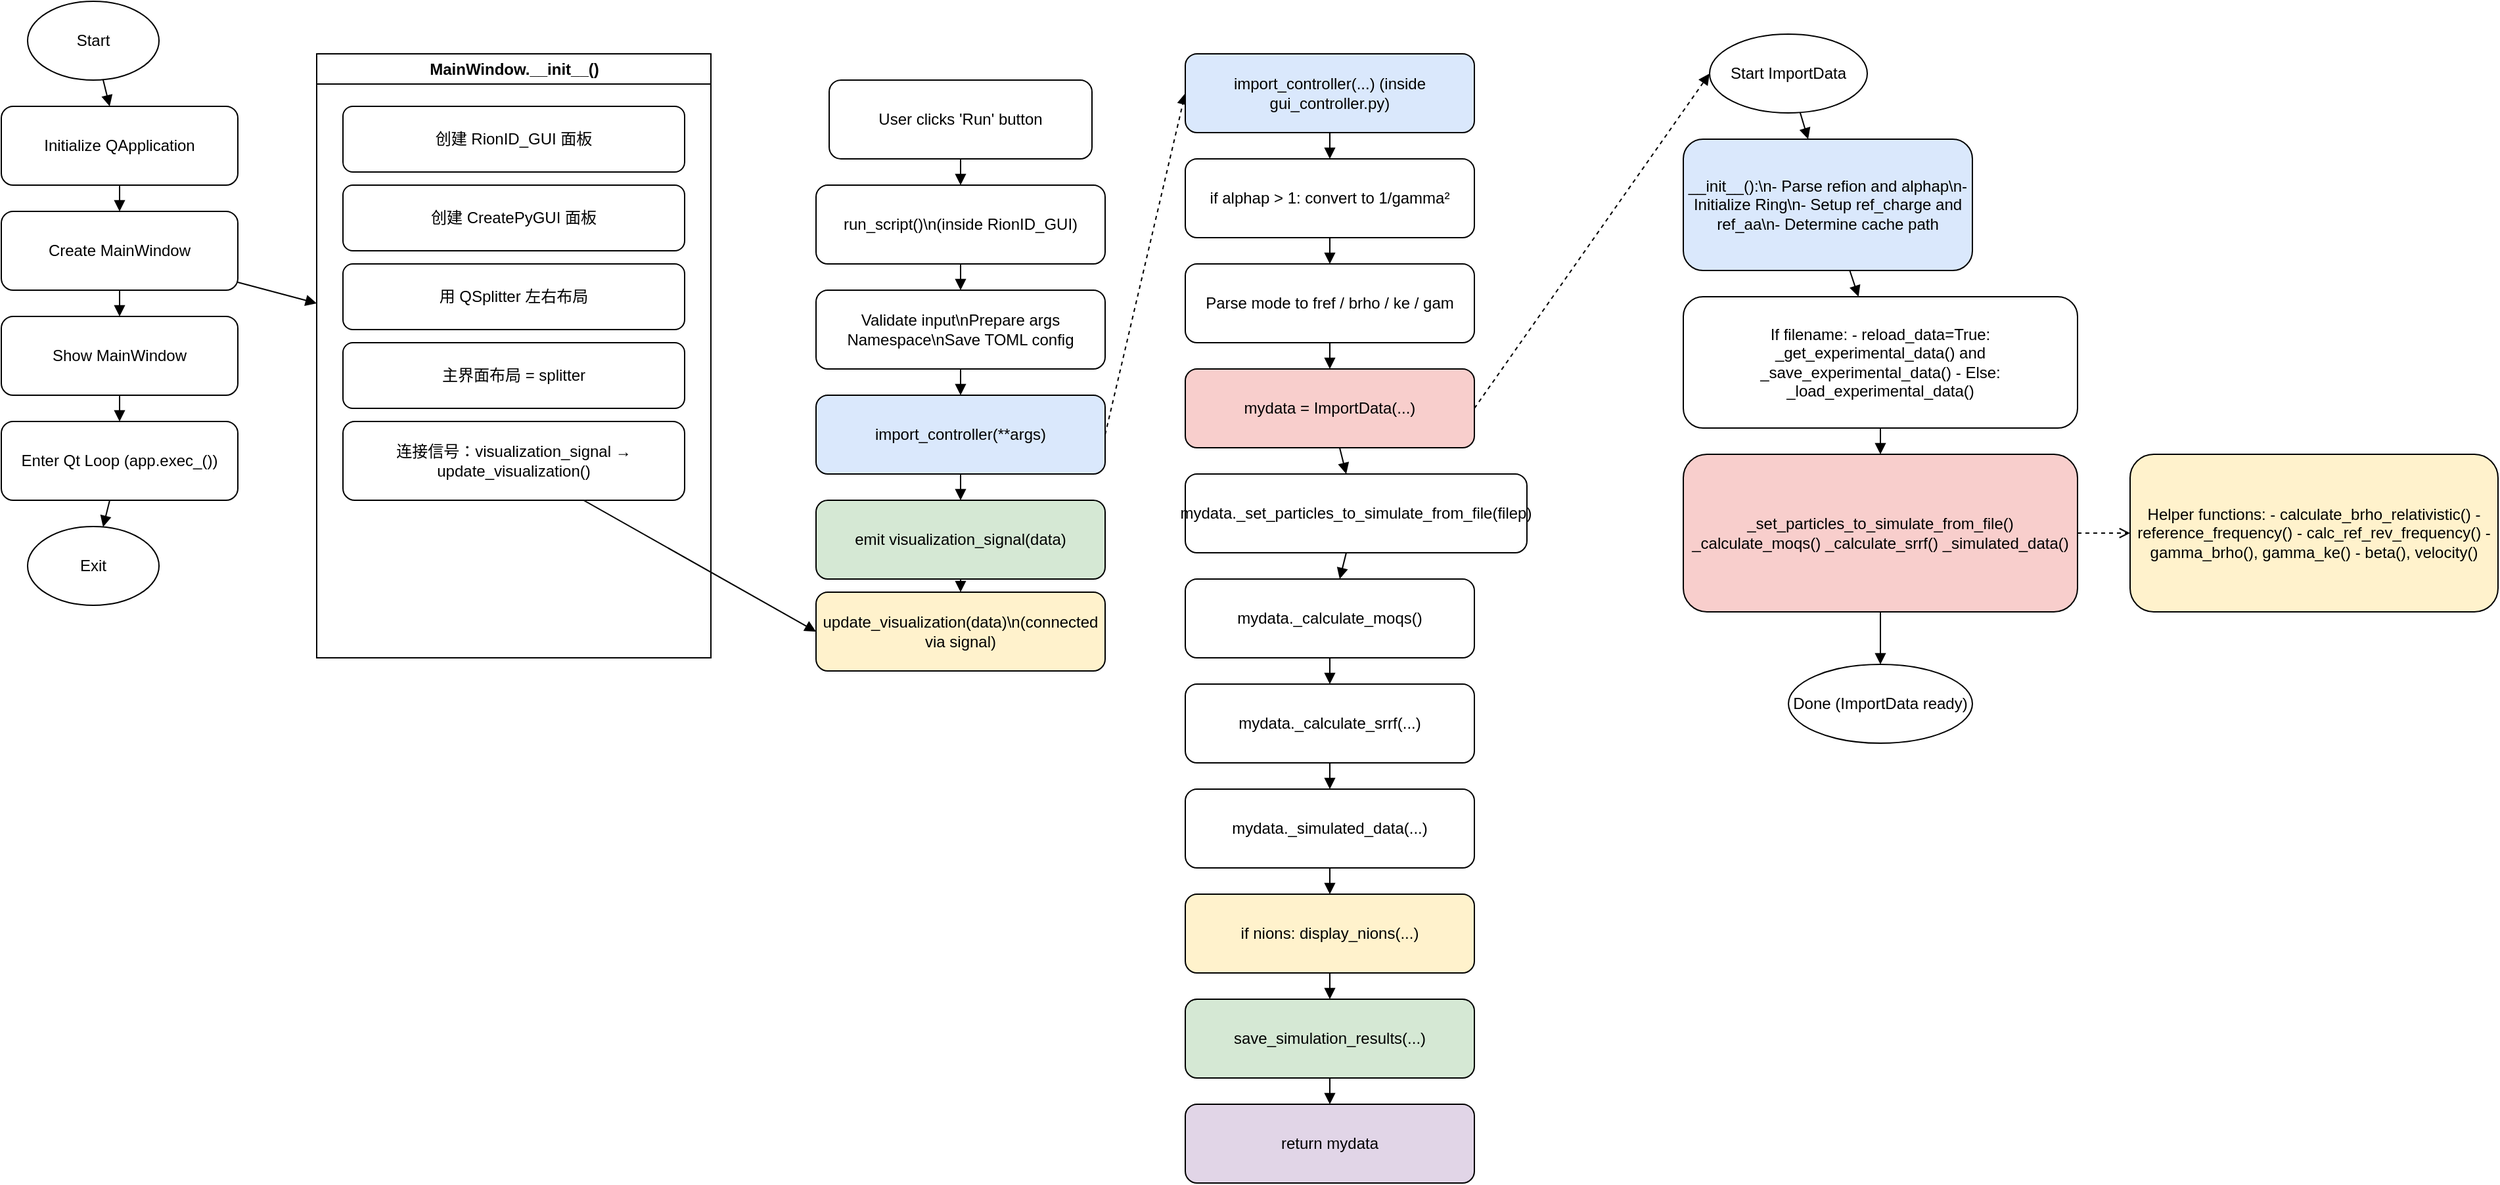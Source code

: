 <mxfile version="26.1.3">
  <diagram name="main()" id="aO4VV1BkPGHHD6uGdVux">
    <mxGraphModel dx="1177" dy="527" grid="1" gridSize="10" guides="1" tooltips="1" connect="1" arrows="1" fold="1" page="1" pageScale="1" pageWidth="827" pageHeight="1169" math="0" shadow="0">
      <root>
        <mxCell id="0" />
        <mxCell id="1" parent="0" />
        <mxCell id="AuoDzLXZq2x2FkoKTNY2-32" value="Start" style="ellipse;whiteSpace=wrap;html=1;" vertex="1" parent="1">
          <mxGeometry x="100" y="20" width="100" height="60" as="geometry" />
        </mxCell>
        <mxCell id="AuoDzLXZq2x2FkoKTNY2-33" value="Initialize QApplication" style="rounded=1;whiteSpace=wrap;html=1;" vertex="1" parent="1">
          <mxGeometry x="80" y="100" width="180" height="60" as="geometry" />
        </mxCell>
        <mxCell id="AuoDzLXZq2x2FkoKTNY2-34" value="Create MainWindow" style="rounded=1;whiteSpace=wrap;html=1;" vertex="1" parent="1">
          <mxGeometry x="80" y="180" width="180" height="60" as="geometry" />
        </mxCell>
        <mxCell id="AuoDzLXZq2x2FkoKTNY2-35" value="Show MainWindow" style="rounded=1;whiteSpace=wrap;html=1;" vertex="1" parent="1">
          <mxGeometry x="80" y="260" width="180" height="60" as="geometry" />
        </mxCell>
        <mxCell id="AuoDzLXZq2x2FkoKTNY2-36" value="Enter Qt Loop (app.exec_())" style="rounded=1;whiteSpace=wrap;html=1;" vertex="1" parent="1">
          <mxGeometry x="80" y="340" width="180" height="60" as="geometry" />
        </mxCell>
        <mxCell id="AuoDzLXZq2x2FkoKTNY2-37" value="Exit" style="ellipse;whiteSpace=wrap;html=1;" vertex="1" parent="1">
          <mxGeometry x="100" y="420" width="100" height="60" as="geometry" />
        </mxCell>
        <mxCell id="AuoDzLXZq2x2FkoKTNY2-38" value="MainWindow.__init__()" style="swimlane;html=1;" vertex="1" parent="1">
          <mxGeometry x="320" y="60" width="300" height="460" as="geometry" />
        </mxCell>
        <mxCell id="AuoDzLXZq2x2FkoKTNY2-39" value="创建 RionID_GUI 面板" style="rounded=1;whiteSpace=wrap;html=1;" vertex="1" parent="AuoDzLXZq2x2FkoKTNY2-38">
          <mxGeometry x="20" y="40" width="260" height="50" as="geometry" />
        </mxCell>
        <mxCell id="AuoDzLXZq2x2FkoKTNY2-40" value="创建 CreatePyGUI 面板" style="rounded=1;whiteSpace=wrap;html=1;" vertex="1" parent="AuoDzLXZq2x2FkoKTNY2-38">
          <mxGeometry x="20" y="100" width="260" height="50" as="geometry" />
        </mxCell>
        <mxCell id="AuoDzLXZq2x2FkoKTNY2-41" value="用 QSplitter 左右布局" style="rounded=1;whiteSpace=wrap;html=1;" vertex="1" parent="AuoDzLXZq2x2FkoKTNY2-38">
          <mxGeometry x="20" y="160" width="260" height="50" as="geometry" />
        </mxCell>
        <mxCell id="AuoDzLXZq2x2FkoKTNY2-42" value="主界面布局 = splitter" style="rounded=1;whiteSpace=wrap;html=1;" vertex="1" parent="AuoDzLXZq2x2FkoKTNY2-38">
          <mxGeometry x="20" y="220" width="260" height="50" as="geometry" />
        </mxCell>
        <mxCell id="AuoDzLXZq2x2FkoKTNY2-43" value="连接信号：visualization_signal → update_visualization()" style="rounded=1;whiteSpace=wrap;html=1;" vertex="1" parent="AuoDzLXZq2x2FkoKTNY2-38">
          <mxGeometry x="20" y="280" width="260" height="60" as="geometry" />
        </mxCell>
        <mxCell id="AuoDzLXZq2x2FkoKTNY2-45" style="endArrow=block;" edge="1" parent="1" source="AuoDzLXZq2x2FkoKTNY2-32" target="AuoDzLXZq2x2FkoKTNY2-33">
          <mxGeometry relative="1" as="geometry" />
        </mxCell>
        <mxCell id="AuoDzLXZq2x2FkoKTNY2-46" style="endArrow=block;" edge="1" parent="1" source="AuoDzLXZq2x2FkoKTNY2-33" target="AuoDzLXZq2x2FkoKTNY2-34">
          <mxGeometry relative="1" as="geometry" />
        </mxCell>
        <mxCell id="AuoDzLXZq2x2FkoKTNY2-47" style="endArrow=block;" edge="1" parent="1" source="AuoDzLXZq2x2FkoKTNY2-34" target="AuoDzLXZq2x2FkoKTNY2-35">
          <mxGeometry relative="1" as="geometry" />
        </mxCell>
        <mxCell id="AuoDzLXZq2x2FkoKTNY2-48" style="endArrow=block;" edge="1" parent="1" source="AuoDzLXZq2x2FkoKTNY2-35" target="AuoDzLXZq2x2FkoKTNY2-36">
          <mxGeometry relative="1" as="geometry" />
        </mxCell>
        <mxCell id="AuoDzLXZq2x2FkoKTNY2-49" style="endArrow=block;" edge="1" parent="1" source="AuoDzLXZq2x2FkoKTNY2-36" target="AuoDzLXZq2x2FkoKTNY2-37">
          <mxGeometry relative="1" as="geometry" />
        </mxCell>
        <mxCell id="AuoDzLXZq2x2FkoKTNY2-50" style="endArrow=block;" edge="1" parent="1" source="AuoDzLXZq2x2FkoKTNY2-34" target="AuoDzLXZq2x2FkoKTNY2-38">
          <mxGeometry relative="1" as="geometry" />
        </mxCell>
        <mxCell id="AuoDzLXZq2x2FkoKTNY2-51" style="endArrow=block;entryX=0;entryY=0.5;entryDx=0;entryDy=0;" edge="1" parent="1" source="AuoDzLXZq2x2FkoKTNY2-43" target="AuoDzLXZq2x2FkoKTNY2-121">
          <mxGeometry relative="1" as="geometry">
            <mxPoint x="650" y="500" as="targetPoint" />
          </mxGeometry>
        </mxCell>
        <mxCell id="AuoDzLXZq2x2FkoKTNY2-112" value="User clicks &#39;Run&#39; button" style="rounded=1;whiteSpace=wrap;html=1;" vertex="1" parent="1">
          <mxGeometry x="710" y="80" width="200" height="60" as="geometry" />
        </mxCell>
        <mxCell id="AuoDzLXZq2x2FkoKTNY2-113" value="run_script()\n(inside RionID_GUI)" style="rounded=1;whiteSpace=wrap;html=1;fillColor=#ffffff;" vertex="1" parent="1">
          <mxGeometry x="700" y="160" width="220" height="60" as="geometry" />
        </mxCell>
        <mxCell id="AuoDzLXZq2x2FkoKTNY2-114" value="Validate input\nPrepare args Namespace\nSave TOML config" style="rounded=1;whiteSpace=wrap;html=1;fillColor=#ffffff;" vertex="1" parent="1">
          <mxGeometry x="700" y="240" width="220" height="60" as="geometry" />
        </mxCell>
        <mxCell id="AuoDzLXZq2x2FkoKTNY2-115" value="import_controller(**args)" style="rounded=1;whiteSpace=wrap;html=1;fillColor=#dae8fc;" vertex="1" parent="1">
          <mxGeometry x="700" y="320" width="220" height="60" as="geometry" />
        </mxCell>
        <mxCell id="AuoDzLXZq2x2FkoKTNY2-116" value="emit visualization_signal(data)" style="rounded=1;whiteSpace=wrap;html=1;fillColor=#d5e8d4;" vertex="1" parent="1">
          <mxGeometry x="700" y="400" width="220" height="60" as="geometry" />
        </mxCell>
        <mxCell id="AuoDzLXZq2x2FkoKTNY2-117" style="endArrow=block;" edge="1" parent="1" source="AuoDzLXZq2x2FkoKTNY2-112" target="AuoDzLXZq2x2FkoKTNY2-113">
          <mxGeometry relative="1" as="geometry" />
        </mxCell>
        <mxCell id="AuoDzLXZq2x2FkoKTNY2-118" style="endArrow=block;" edge="1" parent="1" source="AuoDzLXZq2x2FkoKTNY2-113" target="AuoDzLXZq2x2FkoKTNY2-114">
          <mxGeometry relative="1" as="geometry" />
        </mxCell>
        <mxCell id="AuoDzLXZq2x2FkoKTNY2-119" style="endArrow=block;" edge="1" parent="1" source="AuoDzLXZq2x2FkoKTNY2-114" target="AuoDzLXZq2x2FkoKTNY2-115">
          <mxGeometry relative="1" as="geometry" />
        </mxCell>
        <mxCell id="AuoDzLXZq2x2FkoKTNY2-120" style="endArrow=block;" edge="1" parent="1" source="AuoDzLXZq2x2FkoKTNY2-115" target="AuoDzLXZq2x2FkoKTNY2-116">
          <mxGeometry relative="1" as="geometry" />
        </mxCell>
        <mxCell id="AuoDzLXZq2x2FkoKTNY2-121" value="update_visualization(data)\n(connected via signal)" style="rounded=1;whiteSpace=wrap;html=1;fillColor=#fff2cc;" vertex="1" parent="1">
          <mxGeometry x="700" y="470" width="220" height="60" as="geometry" />
        </mxCell>
        <mxCell id="AuoDzLXZq2x2FkoKTNY2-122" style="endArrow=block;dashed=1;" edge="1" parent="1" source="AuoDzLXZq2x2FkoKTNY2-116" target="AuoDzLXZq2x2FkoKTNY2-121">
          <mxGeometry relative="1" as="geometry" />
        </mxCell>
        <mxCell id="AuoDzLXZq2x2FkoKTNY2-124" style="endArrow=block;dashed=1;exitX=1;exitY=0.5;exitDx=0;exitDy=0;entryX=0;entryY=0.5;entryDx=0;entryDy=0;" edge="1" parent="1" source="AuoDzLXZq2x2FkoKTNY2-115" target="AuoDzLXZq2x2FkoKTNY2-153">
          <mxGeometry relative="1" as="geometry">
            <mxPoint x="1070" y="70" as="targetPoint" />
          </mxGeometry>
        </mxCell>
        <mxCell id="AuoDzLXZq2x2FkoKTNY2-153" value="import_controller(...) (inside gui_controller.py)" style="rounded=1;whiteSpace=wrap;html=1;fillColor=#dae8fc;" vertex="1" parent="1">
          <mxGeometry x="981" y="60" width="220" height="60" as="geometry" />
        </mxCell>
        <mxCell id="AuoDzLXZq2x2FkoKTNY2-154" value="if alphap &gt; 1: convert to 1/gamma²" style="rounded=1;whiteSpace=wrap;html=1;" vertex="1" parent="1">
          <mxGeometry x="981" y="140" width="220" height="60" as="geometry" />
        </mxCell>
        <mxCell id="AuoDzLXZq2x2FkoKTNY2-155" value="Parse mode to fref / brho / ke / gam" style="rounded=1;whiteSpace=wrap;html=1;" vertex="1" parent="1">
          <mxGeometry x="981" y="220" width="220" height="60" as="geometry" />
        </mxCell>
        <mxCell id="AuoDzLXZq2x2FkoKTNY2-156" value="mydata = ImportData(...)" style="rounded=1;whiteSpace=wrap;html=1;fillColor=#f8cecc;" vertex="1" parent="1">
          <mxGeometry x="981" y="300" width="220" height="60" as="geometry" />
        </mxCell>
        <mxCell id="AuoDzLXZq2x2FkoKTNY2-157" value="mydata._set_particles_to_simulate_from_file(filep)" style="rounded=1;whiteSpace=wrap;html=1;" vertex="1" parent="1">
          <mxGeometry x="981" y="380" width="260" height="60" as="geometry" />
        </mxCell>
        <mxCell id="AuoDzLXZq2x2FkoKTNY2-158" value="mydata._calculate_moqs()" style="rounded=1;whiteSpace=wrap;html=1;" vertex="1" parent="1">
          <mxGeometry x="981" y="460" width="220" height="60" as="geometry" />
        </mxCell>
        <mxCell id="AuoDzLXZq2x2FkoKTNY2-159" value="mydata._calculate_srrf(...)" style="rounded=1;whiteSpace=wrap;html=1;" vertex="1" parent="1">
          <mxGeometry x="981" y="540" width="220" height="60" as="geometry" />
        </mxCell>
        <mxCell id="AuoDzLXZq2x2FkoKTNY2-160" value="mydata._simulated_data(...)" style="rounded=1;whiteSpace=wrap;html=1;" vertex="1" parent="1">
          <mxGeometry x="981" y="620" width="220" height="60" as="geometry" />
        </mxCell>
        <mxCell id="AuoDzLXZq2x2FkoKTNY2-161" value="if nions: display_nions(...)" style="rounded=1;whiteSpace=wrap;html=1;fillColor=#fff2cc;" vertex="1" parent="1">
          <mxGeometry x="981" y="700" width="220" height="60" as="geometry" />
        </mxCell>
        <mxCell id="AuoDzLXZq2x2FkoKTNY2-162" value="save_simulation_results(...)" style="rounded=1;whiteSpace=wrap;html=1;fillColor=#d5e8d4;" vertex="1" parent="1">
          <mxGeometry x="981" y="780" width="220" height="60" as="geometry" />
        </mxCell>
        <mxCell id="AuoDzLXZq2x2FkoKTNY2-163" value="return mydata" style="rounded=1;whiteSpace=wrap;html=1;fillColor=#e1d5e7;" vertex="1" parent="1">
          <mxGeometry x="981" y="860" width="220" height="60" as="geometry" />
        </mxCell>
        <mxCell id="AuoDzLXZq2x2FkoKTNY2-164" style="endArrow=block;" edge="1" parent="1" source="AuoDzLXZq2x2FkoKTNY2-153" target="AuoDzLXZq2x2FkoKTNY2-154">
          <mxGeometry relative="1" as="geometry" />
        </mxCell>
        <mxCell id="AuoDzLXZq2x2FkoKTNY2-165" style="endArrow=block;" edge="1" parent="1" source="AuoDzLXZq2x2FkoKTNY2-154" target="AuoDzLXZq2x2FkoKTNY2-155">
          <mxGeometry relative="1" as="geometry" />
        </mxCell>
        <mxCell id="AuoDzLXZq2x2FkoKTNY2-166" style="endArrow=block;" edge="1" parent="1" source="AuoDzLXZq2x2FkoKTNY2-155" target="AuoDzLXZq2x2FkoKTNY2-156">
          <mxGeometry relative="1" as="geometry" />
        </mxCell>
        <mxCell id="AuoDzLXZq2x2FkoKTNY2-167" style="endArrow=block;" edge="1" parent="1" source="AuoDzLXZq2x2FkoKTNY2-156" target="AuoDzLXZq2x2FkoKTNY2-157">
          <mxGeometry relative="1" as="geometry" />
        </mxCell>
        <mxCell id="AuoDzLXZq2x2FkoKTNY2-168" style="endArrow=block;" edge="1" parent="1" source="AuoDzLXZq2x2FkoKTNY2-157" target="AuoDzLXZq2x2FkoKTNY2-158">
          <mxGeometry relative="1" as="geometry" />
        </mxCell>
        <mxCell id="AuoDzLXZq2x2FkoKTNY2-169" style="endArrow=block;" edge="1" parent="1" source="AuoDzLXZq2x2FkoKTNY2-158" target="AuoDzLXZq2x2FkoKTNY2-159">
          <mxGeometry relative="1" as="geometry" />
        </mxCell>
        <mxCell id="AuoDzLXZq2x2FkoKTNY2-170" style="endArrow=block;" edge="1" parent="1" source="AuoDzLXZq2x2FkoKTNY2-159" target="AuoDzLXZq2x2FkoKTNY2-160">
          <mxGeometry relative="1" as="geometry" />
        </mxCell>
        <mxCell id="AuoDzLXZq2x2FkoKTNY2-171" style="endArrow=block;" edge="1" parent="1" source="AuoDzLXZq2x2FkoKTNY2-160" target="AuoDzLXZq2x2FkoKTNY2-161">
          <mxGeometry relative="1" as="geometry" />
        </mxCell>
        <mxCell id="AuoDzLXZq2x2FkoKTNY2-172" style="endArrow=block;" edge="1" parent="1" source="AuoDzLXZq2x2FkoKTNY2-161" target="AuoDzLXZq2x2FkoKTNY2-162">
          <mxGeometry relative="1" as="geometry" />
        </mxCell>
        <mxCell id="AuoDzLXZq2x2FkoKTNY2-173" style="endArrow=block;" edge="1" parent="1" source="AuoDzLXZq2x2FkoKTNY2-162" target="AuoDzLXZq2x2FkoKTNY2-163">
          <mxGeometry relative="1" as="geometry" />
        </mxCell>
        <mxCell id="AuoDzLXZq2x2FkoKTNY2-174" value="Start ImportData" style="ellipse;whiteSpace=wrap;html=1;" vertex="1" parent="1">
          <mxGeometry x="1380" y="45" width="120" height="60" as="geometry" />
        </mxCell>
        <mxCell id="AuoDzLXZq2x2FkoKTNY2-175" value="__init__():\n- Parse refion and alphap\n- Initialize Ring\n- Setup ref_charge and ref_aa\n- Determine cache path" style="rounded=1;whiteSpace=wrap;html=1;fillColor=#dae8fc;" vertex="1" parent="1">
          <mxGeometry x="1360" y="125" width="220" height="100" as="geometry" />
        </mxCell>
        <mxCell id="AuoDzLXZq2x2FkoKTNY2-176" style="endArrow=block;" edge="1" parent="1" source="AuoDzLXZq2x2FkoKTNY2-174" target="AuoDzLXZq2x2FkoKTNY2-175">
          <mxGeometry relative="1" as="geometry" />
        </mxCell>
        <mxCell id="AuoDzLXZq2x2FkoKTNY2-177" value="If filename: - reload_data=True: _get_experimental_data() and _save_experimental_data() - Else: _load_experimental_data()" style="rounded=1;whiteSpace=wrap;html=1;fillColor=#ffffff;" vertex="1" parent="1">
          <mxGeometry x="1360" y="245" width="300" height="100" as="geometry" />
        </mxCell>
        <mxCell id="AuoDzLXZq2x2FkoKTNY2-178" style="endArrow=block;" edge="1" parent="1" source="AuoDzLXZq2x2FkoKTNY2-175" target="AuoDzLXZq2x2FkoKTNY2-177">
          <mxGeometry relative="1" as="geometry" />
        </mxCell>
        <mxCell id="AuoDzLXZq2x2FkoKTNY2-179" value="_set_particles_to_simulate_from_file() _calculate_moqs() _calculate_srrf() _simulated_data()" style="rounded=1;whiteSpace=wrap;html=1;fillColor=#f8cecc;" vertex="1" parent="1">
          <mxGeometry x="1360" y="365" width="300" height="120" as="geometry" />
        </mxCell>
        <mxCell id="AuoDzLXZq2x2FkoKTNY2-180" style="endArrow=block;" edge="1" parent="1" source="AuoDzLXZq2x2FkoKTNY2-177" target="AuoDzLXZq2x2FkoKTNY2-179">
          <mxGeometry relative="1" as="geometry" />
        </mxCell>
        <mxCell id="AuoDzLXZq2x2FkoKTNY2-181" value="Helper functions: - calculate_brho_relativistic() - reference_frequency() - calc_ref_rev_frequency() - gamma_brho(), gamma_ke() - beta(), velocity()" style="rounded=1;whiteSpace=wrap;html=1;fillColor=#fff2cc;" vertex="1" parent="1">
          <mxGeometry x="1700" y="365" width="280" height="120" as="geometry" />
        </mxCell>
        <mxCell id="AuoDzLXZq2x2FkoKTNY2-182" style="endArrow=open;dashed=1;" edge="1" parent="1" source="AuoDzLXZq2x2FkoKTNY2-179" target="AuoDzLXZq2x2FkoKTNY2-181">
          <mxGeometry relative="1" as="geometry" />
        </mxCell>
        <mxCell id="AuoDzLXZq2x2FkoKTNY2-183" value="Done (ImportData ready)" style="ellipse;whiteSpace=wrap;html=1;" vertex="1" parent="1">
          <mxGeometry x="1440" y="525" width="140" height="60" as="geometry" />
        </mxCell>
        <mxCell id="AuoDzLXZq2x2FkoKTNY2-184" style="endArrow=block;" edge="1" parent="1" source="AuoDzLXZq2x2FkoKTNY2-179" target="AuoDzLXZq2x2FkoKTNY2-183">
          <mxGeometry relative="1" as="geometry" />
        </mxCell>
        <mxCell id="AuoDzLXZq2x2FkoKTNY2-185" style="endArrow=block;dashed=1;exitX=1;exitY=0.5;exitDx=0;exitDy=0;entryX=0;entryY=0.5;entryDx=0;entryDy=0;" edge="1" parent="1" source="AuoDzLXZq2x2FkoKTNY2-156" target="AuoDzLXZq2x2FkoKTNY2-174">
          <mxGeometry relative="1" as="geometry">
            <mxPoint x="1280" y="340" as="sourcePoint" />
            <mxPoint x="1341" y="80" as="targetPoint" />
          </mxGeometry>
        </mxCell>
      </root>
    </mxGraphModel>
  </diagram>
</mxfile>
